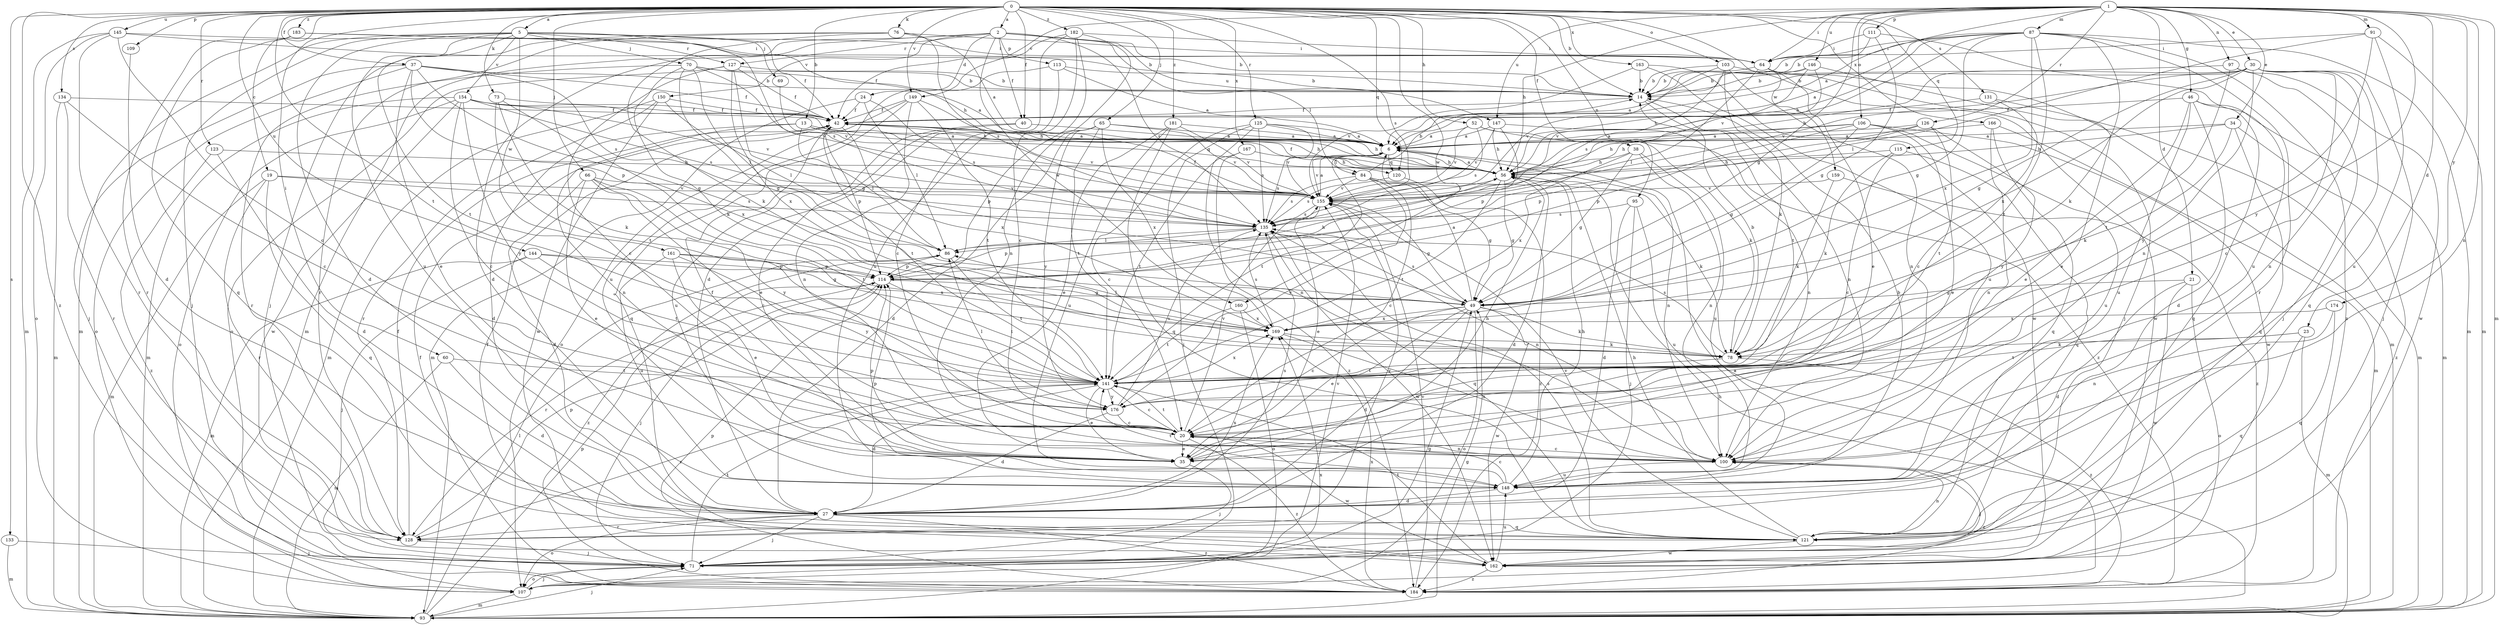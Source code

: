 strict digraph  {
0;
1;
2;
5;
6;
13;
14;
19;
20;
21;
23;
24;
27;
30;
34;
35;
37;
38;
40;
42;
46;
49;
52;
56;
60;
64;
65;
66;
69;
70;
71;
73;
76;
78;
84;
86;
87;
91;
93;
95;
97;
100;
103;
106;
107;
109;
111;
113;
114;
115;
120;
121;
123;
125;
126;
127;
128;
131;
133;
134;
135;
141;
144;
145;
146;
147;
148;
149;
150;
154;
155;
159;
160;
161;
162;
163;
166;
167;
169;
174;
176;
181;
182;
183;
184;
0 -> 2  [label=a];
0 -> 5  [label=a];
0 -> 13  [label=b];
0 -> 14  [label=b];
0 -> 19  [label=c];
0 -> 37  [label=f];
0 -> 38  [label=f];
0 -> 40  [label=f];
0 -> 52  [label=h];
0 -> 60  [label=i];
0 -> 65  [label=j];
0 -> 66  [label=j];
0 -> 73  [label=k];
0 -> 76  [label=k];
0 -> 95  [label=n];
0 -> 103  [label=o];
0 -> 109  [label=p];
0 -> 115  [label=q];
0 -> 120  [label=q];
0 -> 123  [label=r];
0 -> 125  [label=r];
0 -> 131  [label=s];
0 -> 133  [label=s];
0 -> 134  [label=s];
0 -> 135  [label=s];
0 -> 141  [label=t];
0 -> 144  [label=u];
0 -> 145  [label=u];
0 -> 149  [label=v];
0 -> 159  [label=w];
0 -> 160  [label=w];
0 -> 163  [label=x];
0 -> 166  [label=x];
0 -> 167  [label=x];
0 -> 181  [label=z];
0 -> 182  [label=z];
0 -> 183  [label=z];
0 -> 184  [label=z];
1 -> 6  [label=a];
1 -> 21  [label=d];
1 -> 23  [label=d];
1 -> 30  [label=e];
1 -> 34  [label=e];
1 -> 46  [label=g];
1 -> 49  [label=g];
1 -> 56  [label=h];
1 -> 64  [label=i];
1 -> 87  [label=m];
1 -> 91  [label=m];
1 -> 93  [label=m];
1 -> 97  [label=n];
1 -> 100  [label=n];
1 -> 106  [label=o];
1 -> 111  [label=p];
1 -> 126  [label=r];
1 -> 146  [label=u];
1 -> 147  [label=u];
1 -> 149  [label=v];
1 -> 174  [label=y];
1 -> 176  [label=y];
2 -> 14  [label=b];
2 -> 24  [label=d];
2 -> 27  [label=d];
2 -> 40  [label=f];
2 -> 84  [label=l];
2 -> 93  [label=m];
2 -> 113  [label=p];
2 -> 127  [label=r];
2 -> 135  [label=s];
2 -> 147  [label=u];
2 -> 150  [label=v];
2 -> 160  [label=w];
5 -> 27  [label=d];
5 -> 42  [label=f];
5 -> 69  [label=j];
5 -> 70  [label=j];
5 -> 71  [label=j];
5 -> 93  [label=m];
5 -> 127  [label=r];
5 -> 135  [label=s];
5 -> 141  [label=t];
5 -> 148  [label=u];
5 -> 154  [label=v];
5 -> 161  [label=w];
6 -> 56  [label=h];
6 -> 84  [label=l];
6 -> 100  [label=n];
6 -> 120  [label=q];
6 -> 135  [label=s];
6 -> 141  [label=t];
6 -> 155  [label=v];
13 -> 6  [label=a];
13 -> 27  [label=d];
13 -> 86  [label=l];
13 -> 100  [label=n];
13 -> 120  [label=q];
13 -> 155  [label=v];
14 -> 42  [label=f];
14 -> 100  [label=n];
14 -> 141  [label=t];
19 -> 93  [label=m];
19 -> 121  [label=q];
19 -> 128  [label=r];
19 -> 135  [label=s];
19 -> 155  [label=v];
20 -> 35  [label=e];
20 -> 100  [label=n];
20 -> 141  [label=t];
20 -> 155  [label=v];
20 -> 162  [label=w];
20 -> 184  [label=z];
21 -> 27  [label=d];
21 -> 49  [label=g];
21 -> 107  [label=o];
21 -> 162  [label=w];
23 -> 78  [label=k];
23 -> 93  [label=m];
23 -> 121  [label=q];
23 -> 141  [label=t];
24 -> 42  [label=f];
24 -> 86  [label=l];
24 -> 93  [label=m];
24 -> 135  [label=s];
27 -> 71  [label=j];
27 -> 107  [label=o];
27 -> 121  [label=q];
27 -> 128  [label=r];
27 -> 135  [label=s];
27 -> 169  [label=x];
27 -> 184  [label=z];
30 -> 14  [label=b];
30 -> 20  [label=c];
30 -> 49  [label=g];
30 -> 56  [label=h];
30 -> 71  [label=j];
30 -> 100  [label=n];
30 -> 121  [label=q];
30 -> 155  [label=v];
30 -> 169  [label=x];
30 -> 176  [label=y];
34 -> 6  [label=a];
34 -> 56  [label=h];
34 -> 78  [label=k];
34 -> 121  [label=q];
34 -> 184  [label=z];
35 -> 42  [label=f];
35 -> 56  [label=h];
35 -> 71  [label=j];
35 -> 114  [label=p];
37 -> 14  [label=b];
37 -> 35  [label=e];
37 -> 42  [label=f];
37 -> 49  [label=g];
37 -> 71  [label=j];
37 -> 107  [label=o];
37 -> 114  [label=p];
37 -> 135  [label=s];
38 -> 49  [label=g];
38 -> 56  [label=h];
38 -> 100  [label=n];
38 -> 148  [label=u];
38 -> 169  [label=x];
40 -> 6  [label=a];
40 -> 35  [label=e];
40 -> 148  [label=u];
42 -> 6  [label=a];
42 -> 56  [label=h];
42 -> 114  [label=p];
42 -> 141  [label=t];
42 -> 169  [label=x];
46 -> 27  [label=d];
46 -> 35  [label=e];
46 -> 42  [label=f];
46 -> 93  [label=m];
46 -> 121  [label=q];
46 -> 148  [label=u];
49 -> 6  [label=a];
49 -> 20  [label=c];
49 -> 27  [label=d];
49 -> 35  [label=e];
49 -> 78  [label=k];
49 -> 107  [label=o];
49 -> 135  [label=s];
49 -> 162  [label=w];
49 -> 169  [label=x];
52 -> 6  [label=a];
52 -> 78  [label=k];
52 -> 135  [label=s];
52 -> 155  [label=v];
52 -> 184  [label=z];
56 -> 6  [label=a];
56 -> 27  [label=d];
56 -> 42  [label=f];
56 -> 49  [label=g];
56 -> 141  [label=t];
56 -> 155  [label=v];
60 -> 27  [label=d];
60 -> 93  [label=m];
60 -> 141  [label=t];
64 -> 14  [label=b];
64 -> 35  [label=e];
64 -> 71  [label=j];
64 -> 86  [label=l];
64 -> 93  [label=m];
65 -> 6  [label=a];
65 -> 27  [label=d];
65 -> 114  [label=p];
65 -> 141  [label=t];
65 -> 155  [label=v];
65 -> 169  [label=x];
65 -> 176  [label=y];
66 -> 20  [label=c];
66 -> 27  [label=d];
66 -> 35  [label=e];
66 -> 141  [label=t];
66 -> 155  [label=v];
66 -> 176  [label=y];
69 -> 155  [label=v];
70 -> 6  [label=a];
70 -> 14  [label=b];
70 -> 49  [label=g];
70 -> 78  [label=k];
70 -> 86  [label=l];
70 -> 128  [label=r];
70 -> 155  [label=v];
71 -> 107  [label=o];
71 -> 141  [label=t];
71 -> 155  [label=v];
73 -> 42  [label=f];
73 -> 78  [label=k];
73 -> 141  [label=t];
73 -> 169  [label=x];
76 -> 6  [label=a];
76 -> 64  [label=i];
76 -> 71  [label=j];
76 -> 78  [label=k];
76 -> 128  [label=r];
76 -> 135  [label=s];
78 -> 14  [label=b];
78 -> 135  [label=s];
78 -> 141  [label=t];
78 -> 184  [label=z];
84 -> 14  [label=b];
84 -> 20  [label=c];
84 -> 49  [label=g];
84 -> 78  [label=k];
84 -> 135  [label=s];
84 -> 155  [label=v];
84 -> 176  [label=y];
86 -> 114  [label=p];
86 -> 141  [label=t];
86 -> 184  [label=z];
87 -> 6  [label=a];
87 -> 14  [label=b];
87 -> 49  [label=g];
87 -> 56  [label=h];
87 -> 64  [label=i];
87 -> 78  [label=k];
87 -> 93  [label=m];
87 -> 128  [label=r];
87 -> 141  [label=t];
87 -> 155  [label=v];
87 -> 169  [label=x];
87 -> 184  [label=z];
91 -> 64  [label=i];
91 -> 86  [label=l];
91 -> 93  [label=m];
91 -> 100  [label=n];
91 -> 148  [label=u];
93 -> 49  [label=g];
93 -> 56  [label=h];
93 -> 71  [label=j];
93 -> 86  [label=l];
93 -> 114  [label=p];
93 -> 169  [label=x];
95 -> 27  [label=d];
95 -> 71  [label=j];
95 -> 135  [label=s];
95 -> 148  [label=u];
97 -> 14  [label=b];
97 -> 71  [label=j];
97 -> 141  [label=t];
97 -> 162  [label=w];
100 -> 20  [label=c];
100 -> 71  [label=j];
100 -> 148  [label=u];
100 -> 184  [label=z];
103 -> 14  [label=b];
103 -> 78  [label=k];
103 -> 100  [label=n];
103 -> 135  [label=s];
103 -> 155  [label=v];
103 -> 162  [label=w];
106 -> 6  [label=a];
106 -> 35  [label=e];
106 -> 49  [label=g];
106 -> 56  [label=h];
106 -> 114  [label=p];
106 -> 148  [label=u];
106 -> 162  [label=w];
107 -> 49  [label=g];
107 -> 71  [label=j];
107 -> 93  [label=m];
109 -> 27  [label=d];
111 -> 14  [label=b];
111 -> 49  [label=g];
111 -> 64  [label=i];
111 -> 148  [label=u];
113 -> 6  [label=a];
113 -> 14  [label=b];
113 -> 20  [label=c];
113 -> 148  [label=u];
114 -> 49  [label=g];
114 -> 56  [label=h];
114 -> 71  [label=j];
114 -> 128  [label=r];
114 -> 141  [label=t];
115 -> 20  [label=c];
115 -> 56  [label=h];
115 -> 78  [label=k];
115 -> 121  [label=q];
120 -> 135  [label=s];
120 -> 184  [label=z];
121 -> 56  [label=h];
121 -> 100  [label=n];
121 -> 135  [label=s];
121 -> 155  [label=v];
121 -> 162  [label=w];
123 -> 27  [label=d];
123 -> 56  [label=h];
123 -> 184  [label=z];
125 -> 6  [label=a];
125 -> 20  [label=c];
125 -> 56  [label=h];
125 -> 71  [label=j];
125 -> 100  [label=n];
125 -> 135  [label=s];
125 -> 155  [label=v];
126 -> 6  [label=a];
126 -> 56  [label=h];
126 -> 114  [label=p];
126 -> 141  [label=t];
126 -> 176  [label=y];
127 -> 14  [label=b];
127 -> 20  [label=c];
127 -> 42  [label=f];
127 -> 49  [label=g];
127 -> 107  [label=o];
127 -> 169  [label=x];
128 -> 42  [label=f];
128 -> 71  [label=j];
128 -> 114  [label=p];
128 -> 155  [label=v];
131 -> 20  [label=c];
131 -> 42  [label=f];
131 -> 93  [label=m];
133 -> 71  [label=j];
133 -> 93  [label=m];
134 -> 20  [label=c];
134 -> 42  [label=f];
134 -> 93  [label=m];
134 -> 128  [label=r];
135 -> 86  [label=l];
135 -> 100  [label=n];
135 -> 114  [label=p];
135 -> 121  [label=q];
135 -> 162  [label=w];
141 -> 20  [label=c];
141 -> 27  [label=d];
141 -> 35  [label=e];
141 -> 128  [label=r];
141 -> 169  [label=x];
141 -> 176  [label=y];
144 -> 49  [label=g];
144 -> 71  [label=j];
144 -> 93  [label=m];
144 -> 114  [label=p];
144 -> 141  [label=t];
145 -> 14  [label=b];
145 -> 20  [label=c];
145 -> 64  [label=i];
145 -> 93  [label=m];
145 -> 107  [label=o];
145 -> 128  [label=r];
146 -> 6  [label=a];
146 -> 14  [label=b];
146 -> 35  [label=e];
146 -> 56  [label=h];
146 -> 155  [label=v];
147 -> 6  [label=a];
147 -> 56  [label=h];
147 -> 100  [label=n];
147 -> 114  [label=p];
147 -> 155  [label=v];
148 -> 14  [label=b];
148 -> 20  [label=c];
148 -> 27  [label=d];
148 -> 56  [label=h];
148 -> 114  [label=p];
148 -> 141  [label=t];
149 -> 42  [label=f];
149 -> 56  [label=h];
149 -> 100  [label=n];
149 -> 107  [label=o];
149 -> 121  [label=q];
149 -> 141  [label=t];
150 -> 42  [label=f];
150 -> 86  [label=l];
150 -> 93  [label=m];
150 -> 128  [label=r];
150 -> 162  [label=w];
154 -> 20  [label=c];
154 -> 42  [label=f];
154 -> 56  [label=h];
154 -> 93  [label=m];
154 -> 107  [label=o];
154 -> 135  [label=s];
154 -> 155  [label=v];
154 -> 162  [label=w];
154 -> 176  [label=y];
155 -> 6  [label=a];
155 -> 35  [label=e];
155 -> 42  [label=f];
155 -> 49  [label=g];
155 -> 135  [label=s];
159 -> 78  [label=k];
159 -> 155  [label=v];
159 -> 184  [label=z];
160 -> 107  [label=o];
160 -> 141  [label=t];
160 -> 169  [label=x];
161 -> 35  [label=e];
161 -> 114  [label=p];
161 -> 148  [label=u];
161 -> 169  [label=x];
161 -> 176  [label=y];
162 -> 42  [label=f];
162 -> 141  [label=t];
162 -> 148  [label=u];
162 -> 184  [label=z];
163 -> 14  [label=b];
163 -> 148  [label=u];
163 -> 155  [label=v];
163 -> 162  [label=w];
166 -> 6  [label=a];
166 -> 93  [label=m];
166 -> 100  [label=n];
166 -> 121  [label=q];
167 -> 56  [label=h];
167 -> 141  [label=t];
167 -> 184  [label=z];
169 -> 78  [label=k];
169 -> 86  [label=l];
169 -> 100  [label=n];
169 -> 135  [label=s];
174 -> 100  [label=n];
174 -> 121  [label=q];
174 -> 169  [label=x];
176 -> 20  [label=c];
176 -> 27  [label=d];
176 -> 86  [label=l];
176 -> 135  [label=s];
181 -> 6  [label=a];
181 -> 35  [label=e];
181 -> 121  [label=q];
181 -> 148  [label=u];
181 -> 155  [label=v];
182 -> 20  [label=c];
182 -> 27  [label=d];
182 -> 42  [label=f];
182 -> 64  [label=i];
182 -> 100  [label=n];
182 -> 148  [label=u];
183 -> 56  [label=h];
183 -> 64  [label=i];
183 -> 121  [label=q];
183 -> 128  [label=r];
184 -> 6  [label=a];
184 -> 42  [label=f];
184 -> 114  [label=p];
184 -> 155  [label=v];
184 -> 169  [label=x];
}
